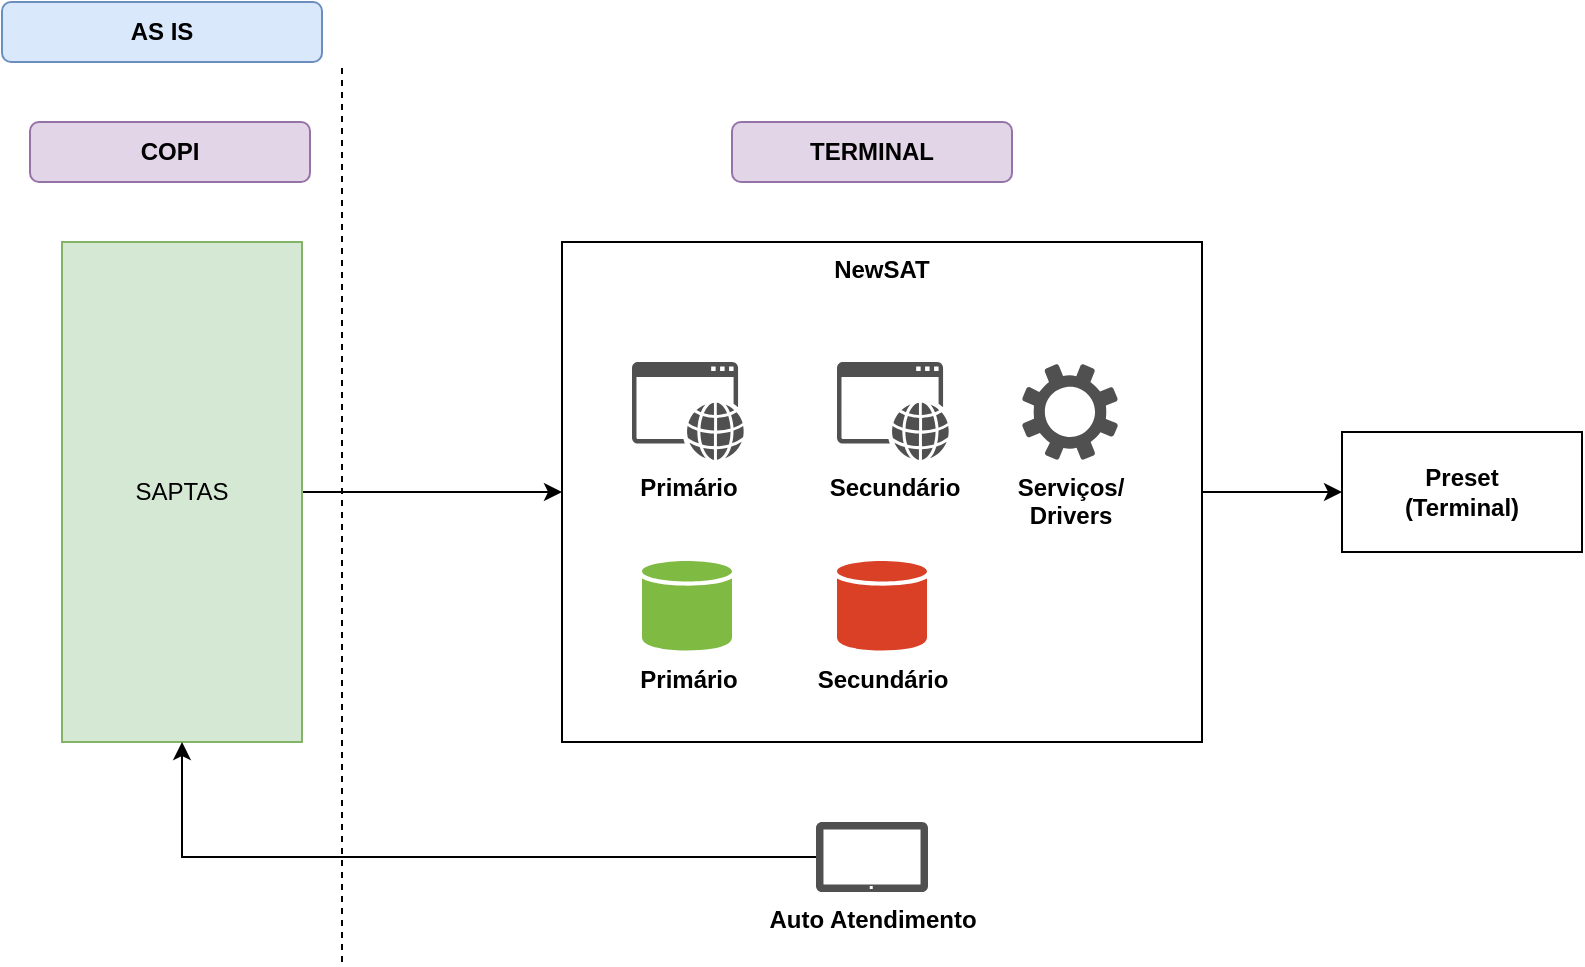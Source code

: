 <mxfile pages="2" version="11.2.4" type="github"><diagram id="TH9QXfxLswXf6LLU7xRN" name="AS IS"><mxGraphModel dx="815" dy="464" grid="1" gridSize="10" guides="1" tooltips="1" connect="1" arrows="1" fold="1" page="1" pageScale="1" pageWidth="827" pageHeight="1169" math="0" shadow="0"><root><mxCell id="0xlNToG6LZbrzeyx_BRB-0"/><mxCell id="0xlNToG6LZbrzeyx_BRB-1" parent="0xlNToG6LZbrzeyx_BRB-0"/><mxCell id="GpqyzN--31P9LIjX37vK-32" style="edgeStyle=orthogonalEdgeStyle;rounded=0;orthogonalLoop=1;jettySize=auto;html=1;entryX=0;entryY=0.5;entryDx=0;entryDy=0;" edge="1" parent="0xlNToG6LZbrzeyx_BRB-1" source="GpqyzN--31P9LIjX37vK-2" target="GpqyzN--31P9LIjX37vK-10"><mxGeometry relative="1" as="geometry"/></mxCell><mxCell id="GpqyzN--31P9LIjX37vK-2" value="NewSAT" style="rounded=0;whiteSpace=wrap;html=1;verticalAlign=top;fontStyle=1" vertex="1" parent="0xlNToG6LZbrzeyx_BRB-1"><mxGeometry x="290" y="130" width="320" height="250" as="geometry"/></mxCell><mxCell id="GpqyzN--31P9LIjX37vK-33" style="edgeStyle=orthogonalEdgeStyle;rounded=0;orthogonalLoop=1;jettySize=auto;html=1;" edge="1" parent="0xlNToG6LZbrzeyx_BRB-1" source="GpqyzN--31P9LIjX37vK-3" target="GpqyzN--31P9LIjX37vK-2"><mxGeometry relative="1" as="geometry"/></mxCell><mxCell id="GpqyzN--31P9LIjX37vK-3" value="SAPTAS" style="rounded=0;whiteSpace=wrap;html=1;fillColor=#d5e8d4;strokeColor=#82b366;" vertex="1" parent="0xlNToG6LZbrzeyx_BRB-1"><mxGeometry x="40" y="130" width="120" height="250" as="geometry"/></mxCell><mxCell id="GpqyzN--31P9LIjX37vK-10" value="Preset&lt;br&gt;(Terminal)" style="rounded=0;whiteSpace=wrap;html=1;fontStyle=1" vertex="1" parent="0xlNToG6LZbrzeyx_BRB-1"><mxGeometry x="680" y="225" width="120" height="60" as="geometry"/></mxCell><mxCell id="GpqyzN--31P9LIjX37vK-11" value="AS IS" style="rounded=1;whiteSpace=wrap;html=1;fillColor=#dae8fc;strokeColor=#6c8ebf;fontStyle=1" vertex="1" parent="0xlNToG6LZbrzeyx_BRB-1"><mxGeometry x="10" y="10" width="160" height="30" as="geometry"/></mxCell><mxCell id="GpqyzN--31P9LIjX37vK-13" value="" style="endArrow=none;dashed=1;html=1;" edge="1" parent="0xlNToG6LZbrzeyx_BRB-1"><mxGeometry width="50" height="50" relative="1" as="geometry"><mxPoint x="180" y="490" as="sourcePoint"/><mxPoint x="180" y="40" as="targetPoint"/></mxGeometry></mxCell><mxCell id="GpqyzN--31P9LIjX37vK-16" value="COPI" style="rounded=1;whiteSpace=wrap;html=1;fillColor=#e1d5e7;strokeColor=#9673a6;fontStyle=1" vertex="1" parent="0xlNToG6LZbrzeyx_BRB-1"><mxGeometry x="24" y="70" width="140" height="30" as="geometry"/></mxCell><mxCell id="GpqyzN--31P9LIjX37vK-17" value="TERMINAL" style="rounded=1;whiteSpace=wrap;html=1;fillColor=#e1d5e7;strokeColor=#9673a6;fontStyle=1" vertex="1" parent="0xlNToG6LZbrzeyx_BRB-1"><mxGeometry x="375" y="70" width="140" height="30" as="geometry"/></mxCell><mxCell id="GpqyzN--31P9LIjX37vK-27" value="Primário" style="shadow=0;dashed=0;html=1;strokeColor=none;labelPosition=center;verticalLabelPosition=bottom;verticalAlign=top;outlineConnect=0;align=center;shape=mxgraph.office.databases.database;fillColor=#7FBA42;fontStyle=1" vertex="1" parent="0xlNToG6LZbrzeyx_BRB-1"><mxGeometry x="330" y="289.5" width="45" height="45" as="geometry"/></mxCell><mxCell id="GpqyzN--31P9LIjX37vK-28" value="Secundário" style="shadow=0;dashed=0;html=1;strokeColor=none;labelPosition=center;verticalLabelPosition=bottom;verticalAlign=top;outlineConnect=0;align=center;shape=mxgraph.office.databases.database;fillColor=#DA4026;fontStyle=1" vertex="1" parent="0xlNToG6LZbrzeyx_BRB-1"><mxGeometry x="427.5" y="289.5" width="45" height="45" as="geometry"/></mxCell><mxCell id="GpqyzN--31P9LIjX37vK-29" value="Serviços/&lt;br&gt;Drivers" style="pointerEvents=1;shadow=0;dashed=0;html=1;strokeColor=none;fillColor=#505050;labelPosition=center;verticalLabelPosition=bottom;verticalAlign=top;outlineConnect=0;align=center;shape=mxgraph.office.concepts.settings;fontStyle=1" vertex="1" parent="0xlNToG6LZbrzeyx_BRB-1"><mxGeometry x="520" y="191" width="48" height="48" as="geometry"/></mxCell><mxCell id="GpqyzN--31P9LIjX37vK-30" value="&lt;b&gt;Primário&lt;/b&gt;" style="pointerEvents=1;shadow=0;dashed=0;html=1;strokeColor=none;fillColor=#505050;labelPosition=center;verticalLabelPosition=bottom;verticalAlign=top;outlineConnect=0;align=center;shape=mxgraph.office.concepts.application_web;" vertex="1" parent="0xlNToG6LZbrzeyx_BRB-1"><mxGeometry x="325" y="190" width="56" height="49" as="geometry"/></mxCell><mxCell id="GpqyzN--31P9LIjX37vK-31" value="&lt;b&gt;Secundário&lt;/b&gt;" style="pointerEvents=1;shadow=0;dashed=0;html=1;strokeColor=none;fillColor=#505050;labelPosition=center;verticalLabelPosition=bottom;verticalAlign=top;outlineConnect=0;align=center;shape=mxgraph.office.concepts.application_web;" vertex="1" parent="0xlNToG6LZbrzeyx_BRB-1"><mxGeometry x="427.5" y="190" width="56" height="49" as="geometry"/></mxCell><mxCell id="GpqyzN--31P9LIjX37vK-37" style="edgeStyle=orthogonalEdgeStyle;rounded=0;orthogonalLoop=1;jettySize=auto;html=1;" edge="1" parent="0xlNToG6LZbrzeyx_BRB-1" source="GpqyzN--31P9LIjX37vK-36" target="GpqyzN--31P9LIjX37vK-3"><mxGeometry relative="1" as="geometry"/></mxCell><mxCell id="GpqyzN--31P9LIjX37vK-36" value="Auto Atendimento" style="pointerEvents=1;shadow=0;dashed=0;html=1;strokeColor=none;fillColor=#505050;labelPosition=center;verticalLabelPosition=bottom;verticalAlign=top;outlineConnect=0;align=center;shape=mxgraph.office.devices.tablet_windows_8;fontStyle=1" vertex="1" parent="0xlNToG6LZbrzeyx_BRB-1"><mxGeometry x="417" y="420" width="56" height="35" as="geometry"/></mxCell></root></mxGraphModel></diagram><diagram id="yZQ8L2ttFmaZgn9NTOEX" name="TO BE"><mxGraphModel dx="1300" dy="546" grid="1" gridSize="10" guides="1" tooltips="1" connect="1" arrows="1" fold="1" page="1" pageScale="1" pageWidth="827" pageHeight="1169" math="0" shadow="0"><root><mxCell id="0"/><mxCell id="1" parent="0"/><mxCell id="nE3r_94gOW0IHcTEWz-f-10" value="" style="edgeStyle=orthogonalEdgeStyle;rounded=0;orthogonalLoop=1;jettySize=auto;html=1;" parent="1" source="nE3r_94gOW0IHcTEWz-f-1" target="nE3r_94gOW0IHcTEWz-f-9" edge="1"><mxGeometry relative="1" as="geometry"/></mxCell><mxCell id="nE3r_94gOW0IHcTEWz-f-12" value="" style="edgeStyle=orthogonalEdgeStyle;rounded=0;orthogonalLoop=1;jettySize=auto;html=1;" parent="1" source="nE3r_94gOW0IHcTEWz-f-1" target="nE3r_94gOW0IHcTEWz-f-11" edge="1"><mxGeometry relative="1" as="geometry"/></mxCell><mxCell id="nE3r_94gOW0IHcTEWz-f-1" value="NewSAT" style="rounded=0;whiteSpace=wrap;html=1;fillColor=#d5e8d4;strokeColor=#82b366;" parent="1" vertex="1"><mxGeometry x="210" y="130" width="120" height="60" as="geometry"/></mxCell><mxCell id="nE3r_94gOW0IHcTEWz-f-11" value="SAPTAS" style="rounded=0;whiteSpace=wrap;html=1;fillColor=#d5e8d4;strokeColor=#82b366;" parent="1" vertex="1"><mxGeometry x="10" y="130" width="120" height="60" as="geometry"/></mxCell><mxCell id="nE3r_94gOW0IHcTEWz-f-9" value="1 Servidor WEB&lt;br&gt;1 Servidor de BD&lt;br&gt;" style="rounded=0;whiteSpace=wrap;html=1;fillColor=#d5e8d4;strokeColor=#82b366;" parent="1" vertex="1"><mxGeometry x="210" y="270" width="120" height="60" as="geometry"/></mxCell><mxCell id="nE3r_94gOW0IHcTEWz-f-5" style="edgeStyle=orthogonalEdgeStyle;rounded=0;orthogonalLoop=1;jettySize=auto;html=1;entryX=0;entryY=0.5;entryDx=0;entryDy=0;" parent="1" source="nE3r_94gOW0IHcTEWz-f-2" target="nE3r_94gOW0IHcTEWz-f-3" edge="1"><mxGeometry relative="1" as="geometry"/></mxCell><mxCell id="nE3r_94gOW0IHcTEWz-f-6" style="edgeStyle=orthogonalEdgeStyle;rounded=0;orthogonalLoop=1;jettySize=auto;html=1;entryX=1;entryY=0.5;entryDx=0;entryDy=0;fillColor=#d5e8d4;strokeColor=#82b366;" parent="1" source="nE3r_94gOW0IHcTEWz-f-20" target="nE3r_94gOW0IHcTEWz-f-1" edge="1"><mxGeometry relative="1" as="geometry"/></mxCell><mxCell id="nE3r_94gOW0IHcTEWz-f-8" value="" style="edgeStyle=orthogonalEdgeStyle;rounded=0;orthogonalLoop=1;jettySize=auto;html=1;" parent="1" source="nE3r_94gOW0IHcTEWz-f-2" target="nE3r_94gOW0IHcTEWz-f-7" edge="1"><mxGeometry relative="1" as="geometry"/></mxCell><mxCell id="nE3r_94gOW0IHcTEWz-f-2" value="Serviço Driver&lt;br&gt;(Terminal)" style="rounded=0;whiteSpace=wrap;html=1;" parent="1" vertex="1"><mxGeometry x="595" y="130" width="120" height="60" as="geometry"/></mxCell><mxCell id="nE3r_94gOW0IHcTEWz-f-7" value="Pré-requisito&lt;br&gt;( 2 servidores)&lt;br&gt;primário e secundário" style="rounded=0;whiteSpace=wrap;html=1;" parent="1" vertex="1"><mxGeometry x="595" y="270" width="120" height="60" as="geometry"/></mxCell><mxCell id="nE3r_94gOW0IHcTEWz-f-3" value="Preset&lt;br&gt;(Terminal)" style="rounded=0;whiteSpace=wrap;html=1;" parent="1" vertex="1"><mxGeometry x="765" y="130" width="120" height="60" as="geometry"/></mxCell><mxCell id="nE3r_94gOW0IHcTEWz-f-4" value="DRAFT SOLUÇÃO TO BE" style="rounded=1;whiteSpace=wrap;html=1;fillColor=#dae8fc;strokeColor=#6c8ebf;fontStyle=1" parent="1" vertex="1"><mxGeometry x="10" y="10" width="160" height="30" as="geometry"/></mxCell><mxCell id="nE3r_94gOW0IHcTEWz-f-14" value="1. Rollout mais acessível para todos os terminais&lt;br&gt;2. Padronização de Sistema e Infraestrutura em todos terminais,&lt;br&gt;3. redução de investimento no parque tecnológico do terminal." style="rounded=0;whiteSpace=wrap;html=1;align=left;" parent="1" vertex="1"><mxGeometry x="10" y="350" width="350" height="60" as="geometry"/></mxCell><mxCell id="nE3r_94gOW0IHcTEWz-f-16" value="" style="endArrow=none;dashed=1;html=1;" parent="1" edge="1"><mxGeometry width="50" height="50" relative="1" as="geometry"><mxPoint x="380" y="430" as="sourcePoint"/><mxPoint x="380" y="80" as="targetPoint"/></mxGeometry></mxCell><mxCell id="nE3r_94gOW0IHcTEWz-f-20" value="SD-WAN" style="fontColor=#0066CC;verticalAlign=top;verticalLabelPosition=bottom;labelPosition=center;align=center;html=1;outlineConnect=0;fillColor=#CCCCCC;strokeColor=#6881B3;gradientColor=none;gradientDirection=north;strokeWidth=2;shape=mxgraph.networks.router;" parent="1" vertex="1"><mxGeometry x="412.5" y="145" width="100" height="30" as="geometry"/></mxCell><mxCell id="nE3r_94gOW0IHcTEWz-f-21" style="edgeStyle=orthogonalEdgeStyle;rounded=0;orthogonalLoop=1;jettySize=auto;html=1;entryX=1;entryY=0.5;entryDx=0;entryDy=0;fillColor=#d5e8d4;strokeColor=#82b366;" parent="1" source="nE3r_94gOW0IHcTEWz-f-2" target="nE3r_94gOW0IHcTEWz-f-20" edge="1"><mxGeometry relative="1" as="geometry"><mxPoint x="595" y="160" as="sourcePoint"/><mxPoint x="330" y="160" as="targetPoint"/></mxGeometry></mxCell><mxCell id="nE3r_94gOW0IHcTEWz-f-23" value="COPI" style="rounded=1;whiteSpace=wrap;html=1;fillColor=#e1d5e7;strokeColor=#9673a6;fontStyle=1" parent="1" vertex="1"><mxGeometry x="160" y="50" width="140" height="30" as="geometry"/></mxCell><mxCell id="nE3r_94gOW0IHcTEWz-f-24" value="TERMINAL" style="rounded=1;whiteSpace=wrap;html=1;fillColor=#e1d5e7;strokeColor=#9673a6;fontStyle=1" parent="1" vertex="1"><mxGeometry x="570" y="50" width="140" height="30" as="geometry"/></mxCell><mxCell id="xG24YfPsfaDWRa6wPANB-2" style="edgeStyle=orthogonalEdgeStyle;rounded=0;orthogonalLoop=1;jettySize=auto;html=1;entryX=0.5;entryY=1;entryDx=0;entryDy=0;entryPerimeter=0;" edge="1" parent="1" source="xG24YfPsfaDWRa6wPANB-1" target="nE3r_94gOW0IHcTEWz-f-20"><mxGeometry relative="1" as="geometry"/></mxCell><mxCell id="xG24YfPsfaDWRa6wPANB-4" style="edgeStyle=orthogonalEdgeStyle;rounded=0;orthogonalLoop=1;jettySize=auto;html=1;entryX=1;entryY=0.5;entryDx=0;entryDy=0;" edge="1" parent="1" source="xG24YfPsfaDWRa6wPANB-1" target="nE3r_94gOW0IHcTEWz-f-9"><mxGeometry relative="1" as="geometry"/></mxCell><mxCell id="xG24YfPsfaDWRa6wPANB-1" value="" style="html=1;strokeWidth=1;shadow=0;dashed=0;shape=mxgraph.ios7.misc.vpn;fillColor=#007AFF;strokeColor=none;buttonText=;strokeColor2=#222222;fontColor=#222222;fontSize=8;verticalLabelPosition=bottom;verticalAlign=top;align=center;" vertex="1" parent="1"><mxGeometry x="440" y="281.5" width="45" height="37" as="geometry"/></mxCell><mxCell id="xG24YfPsfaDWRa6wPANB-7" value="Contingência" style="shape=parallelogram;perimeter=parallelogramPerimeter;whiteSpace=wrap;html=1;align=center;fillColor=#fff2cc;strokeColor=#d6b656;" vertex="1" parent="1"><mxGeometry x="402.5" y="350" width="120" height="60" as="geometry"/></mxCell></root></mxGraphModel></diagram></mxfile>